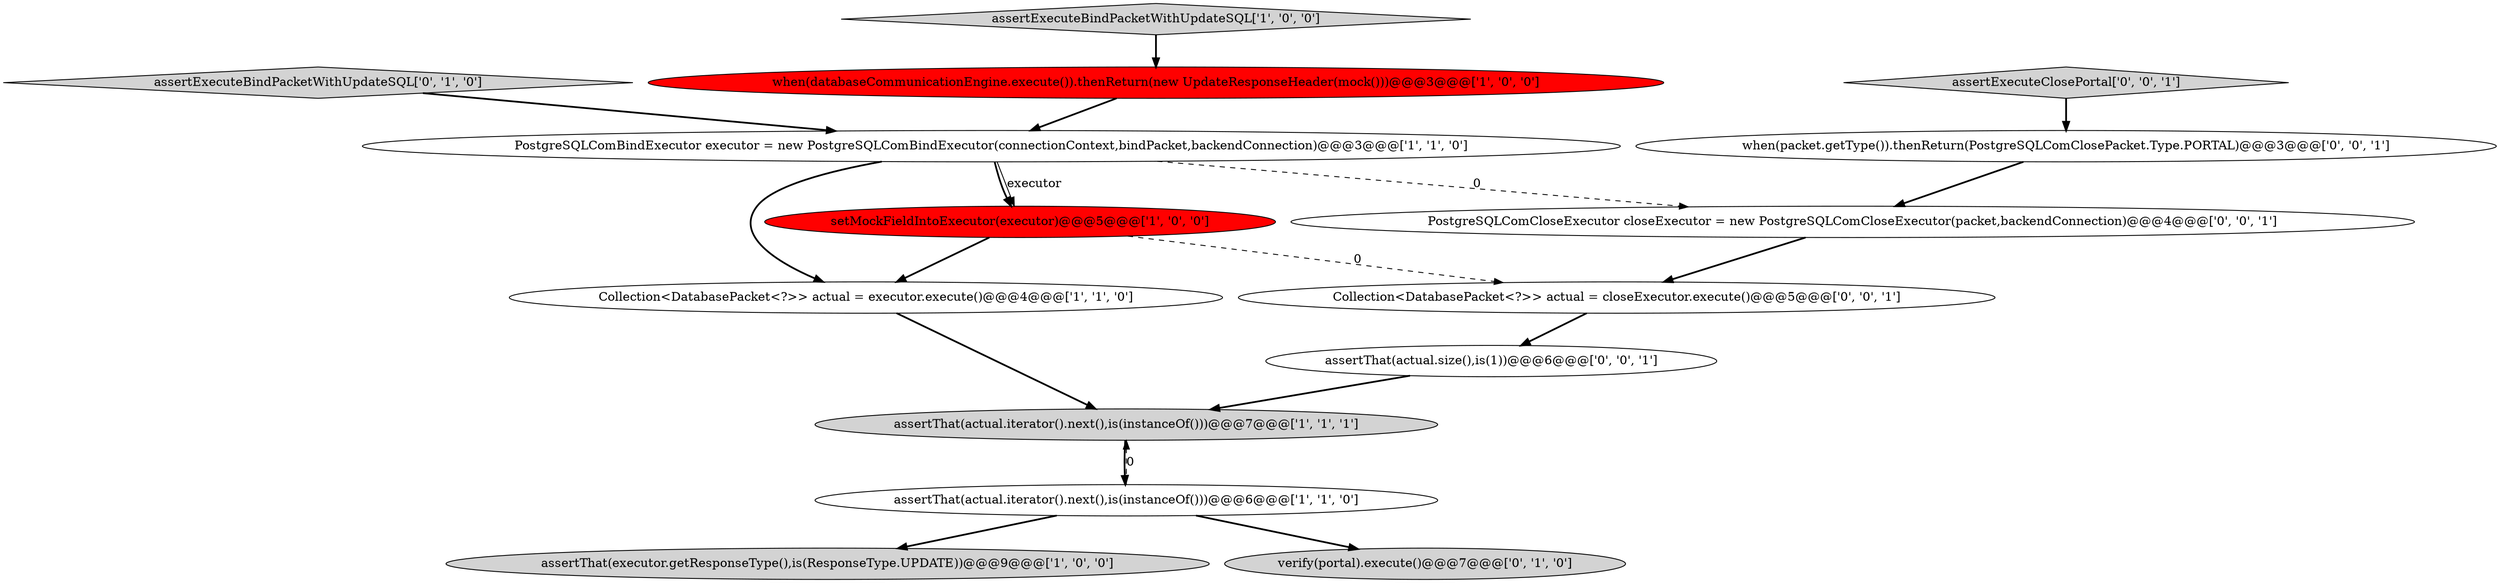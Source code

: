 digraph {
9 [style = filled, label = "assertExecuteBindPacketWithUpdateSQL['0', '1', '0']", fillcolor = lightgray, shape = diamond image = "AAA0AAABBB2BBB"];
1 [style = filled, label = "assertThat(executor.getResponseType(),is(ResponseType.UPDATE))@@@9@@@['1', '0', '0']", fillcolor = lightgray, shape = ellipse image = "AAA0AAABBB1BBB"];
11 [style = filled, label = "PostgreSQLComCloseExecutor closeExecutor = new PostgreSQLComCloseExecutor(packet,backendConnection)@@@4@@@['0', '0', '1']", fillcolor = white, shape = ellipse image = "AAA0AAABBB3BBB"];
13 [style = filled, label = "assertThat(actual.size(),is(1))@@@6@@@['0', '0', '1']", fillcolor = white, shape = ellipse image = "AAA0AAABBB3BBB"];
8 [style = filled, label = "verify(portal).execute()@@@7@@@['0', '1', '0']", fillcolor = lightgray, shape = ellipse image = "AAA0AAABBB2BBB"];
7 [style = filled, label = "Collection<DatabasePacket<?>> actual = executor.execute()@@@4@@@['1', '1', '0']", fillcolor = white, shape = ellipse image = "AAA0AAABBB1BBB"];
5 [style = filled, label = "setMockFieldIntoExecutor(executor)@@@5@@@['1', '0', '0']", fillcolor = red, shape = ellipse image = "AAA1AAABBB1BBB"];
6 [style = filled, label = "assertThat(actual.iterator().next(),is(instanceOf()))@@@7@@@['1', '1', '1']", fillcolor = lightgray, shape = ellipse image = "AAA0AAABBB1BBB"];
3 [style = filled, label = "assertThat(actual.iterator().next(),is(instanceOf()))@@@6@@@['1', '1', '0']", fillcolor = white, shape = ellipse image = "AAA0AAABBB1BBB"];
12 [style = filled, label = "assertExecuteClosePortal['0', '0', '1']", fillcolor = lightgray, shape = diamond image = "AAA0AAABBB3BBB"];
0 [style = filled, label = "when(databaseCommunicationEngine.execute()).thenReturn(new UpdateResponseHeader(mock()))@@@3@@@['1', '0', '0']", fillcolor = red, shape = ellipse image = "AAA1AAABBB1BBB"];
2 [style = filled, label = "PostgreSQLComBindExecutor executor = new PostgreSQLComBindExecutor(connectionContext,bindPacket,backendConnection)@@@3@@@['1', '1', '0']", fillcolor = white, shape = ellipse image = "AAA0AAABBB1BBB"];
10 [style = filled, label = "when(packet.getType()).thenReturn(PostgreSQLComClosePacket.Type.PORTAL)@@@3@@@['0', '0', '1']", fillcolor = white, shape = ellipse image = "AAA0AAABBB3BBB"];
4 [style = filled, label = "assertExecuteBindPacketWithUpdateSQL['1', '0', '0']", fillcolor = lightgray, shape = diamond image = "AAA0AAABBB1BBB"];
14 [style = filled, label = "Collection<DatabasePacket<?>> actual = closeExecutor.execute()@@@5@@@['0', '0', '1']", fillcolor = white, shape = ellipse image = "AAA0AAABBB3BBB"];
6->3 [style = bold, label=""];
5->7 [style = bold, label=""];
2->11 [style = dashed, label="0"];
12->10 [style = bold, label=""];
0->2 [style = bold, label=""];
5->14 [style = dashed, label="0"];
2->7 [style = bold, label=""];
14->13 [style = bold, label=""];
13->6 [style = bold, label=""];
3->6 [style = dashed, label="0"];
3->1 [style = bold, label=""];
11->14 [style = bold, label=""];
9->2 [style = bold, label=""];
2->5 [style = solid, label="executor"];
3->8 [style = bold, label=""];
7->6 [style = bold, label=""];
4->0 [style = bold, label=""];
2->5 [style = bold, label=""];
10->11 [style = bold, label=""];
}
